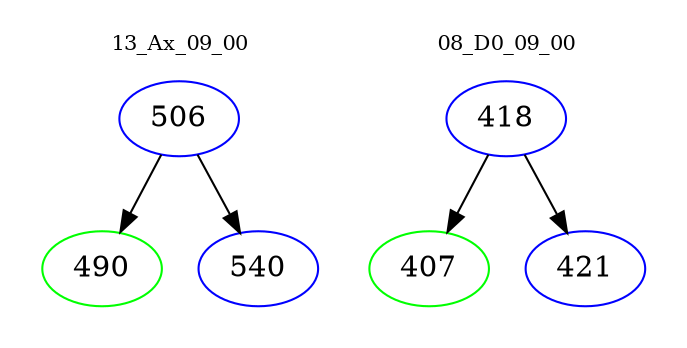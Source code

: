 digraph{
subgraph cluster_0 {
color = white
label = "13_Ax_09_00";
fontsize=10;
T0_506 [label="506", color="blue"]
T0_506 -> T0_490 [color="black"]
T0_490 [label="490", color="green"]
T0_506 -> T0_540 [color="black"]
T0_540 [label="540", color="blue"]
}
subgraph cluster_1 {
color = white
label = "08_D0_09_00";
fontsize=10;
T1_418 [label="418", color="blue"]
T1_418 -> T1_407 [color="black"]
T1_407 [label="407", color="green"]
T1_418 -> T1_421 [color="black"]
T1_421 [label="421", color="blue"]
}
}
